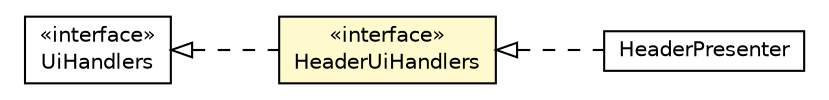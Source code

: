 #!/usr/local/bin/dot
#
# Class diagram 
# Generated by UMLGraph version R5_6-24-gf6e263 (http://www.umlgraph.org/)
#

digraph G {
	edge [fontname="Helvetica",fontsize=10,labelfontname="Helvetica",labelfontsize=10];
	node [fontname="Helvetica",fontsize=10,shape=plaintext];
	nodesep=0.25;
	ranksep=0.5;
	rankdir=LR;
	// com.gwtplatform.mvp.client.UiHandlers
	c214103 [label=<<table title="com.gwtplatform.mvp.client.UiHandlers" border="0" cellborder="1" cellspacing="0" cellpadding="2" port="p" href="../../../../../mvp/client/UiHandlers.html">
		<tr><td><table border="0" cellspacing="0" cellpadding="1">
<tr><td align="center" balign="center"> &#171;interface&#187; </td></tr>
<tr><td align="center" balign="center"> UiHandlers </td></tr>
		</table></td></tr>
		</table>>, URL="../../../../../mvp/client/UiHandlers.html", fontname="Helvetica", fontcolor="black", fontsize=10.0];
	// com.gwtplatform.carstore.client.application.widget.header.HeaderUiHandlers
	c214467 [label=<<table title="com.gwtplatform.carstore.client.application.widget.header.HeaderUiHandlers" border="0" cellborder="1" cellspacing="0" cellpadding="2" port="p" bgcolor="lemonChiffon" href="./HeaderUiHandlers.html">
		<tr><td><table border="0" cellspacing="0" cellpadding="1">
<tr><td align="center" balign="center"> &#171;interface&#187; </td></tr>
<tr><td align="center" balign="center"> HeaderUiHandlers </td></tr>
		</table></td></tr>
		</table>>, URL="./HeaderUiHandlers.html", fontname="Helvetica", fontcolor="black", fontsize=10.0];
	// com.gwtplatform.carstore.client.application.widget.header.HeaderPresenter
	c214468 [label=<<table title="com.gwtplatform.carstore.client.application.widget.header.HeaderPresenter" border="0" cellborder="1" cellspacing="0" cellpadding="2" port="p" href="./HeaderPresenter.html">
		<tr><td><table border="0" cellspacing="0" cellpadding="1">
<tr><td align="center" balign="center"> HeaderPresenter </td></tr>
		</table></td></tr>
		</table>>, URL="./HeaderPresenter.html", fontname="Helvetica", fontcolor="black", fontsize=10.0];
	//com.gwtplatform.carstore.client.application.widget.header.HeaderUiHandlers implements com.gwtplatform.mvp.client.UiHandlers
	c214103:p -> c214467:p [dir=back,arrowtail=empty,style=dashed];
	//com.gwtplatform.carstore.client.application.widget.header.HeaderPresenter implements com.gwtplatform.carstore.client.application.widget.header.HeaderUiHandlers
	c214467:p -> c214468:p [dir=back,arrowtail=empty,style=dashed];
}

